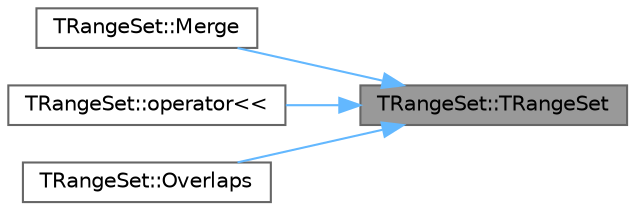 digraph "TRangeSet::TRangeSet"
{
 // INTERACTIVE_SVG=YES
 // LATEX_PDF_SIZE
  bgcolor="transparent";
  edge [fontname=Helvetica,fontsize=10,labelfontname=Helvetica,labelfontsize=10];
  node [fontname=Helvetica,fontsize=10,shape=box,height=0.2,width=0.4];
  rankdir="RL";
  Node1 [id="Node000001",label="TRangeSet::TRangeSet",height=0.2,width=0.4,color="gray40", fillcolor="grey60", style="filled", fontcolor="black",tooltip="Default constructor."];
  Node1 -> Node2 [id="edge1_Node000001_Node000002",dir="back",color="steelblue1",style="solid",tooltip=" "];
  Node2 [id="Node000002",label="TRangeSet::Merge",height=0.2,width=0.4,color="grey40", fillcolor="white", style="filled",URL="$df/df2/classTRangeSet.html#af70b4f1629020c17bf87253d25c64775",tooltip="Merges another range set into this set."];
  Node1 -> Node3 [id="edge2_Node000001_Node000003",dir="back",color="steelblue1",style="solid",tooltip=" "];
  Node3 [id="Node000003",label="TRangeSet::operator\<\<",height=0.2,width=0.4,color="grey40", fillcolor="white", style="filled",URL="$df/df2/classTRangeSet.html#a1255767e7cc0d9af5122ba94a74520b5",tooltip="Serializes the given range set from or into the specified archive."];
  Node1 -> Node4 [id="edge3_Node000001_Node000004",dir="back",color="steelblue1",style="solid",tooltip=" "];
  Node4 [id="Node000004",label="TRangeSet::Overlaps",height=0.2,width=0.4,color="grey40", fillcolor="white", style="filled",URL="$df/df2/classTRangeSet.html#a9dc32b4376f9cc3524392adbd42d57e4",tooltip="Checks whether this range set overlaps with another."];
}
